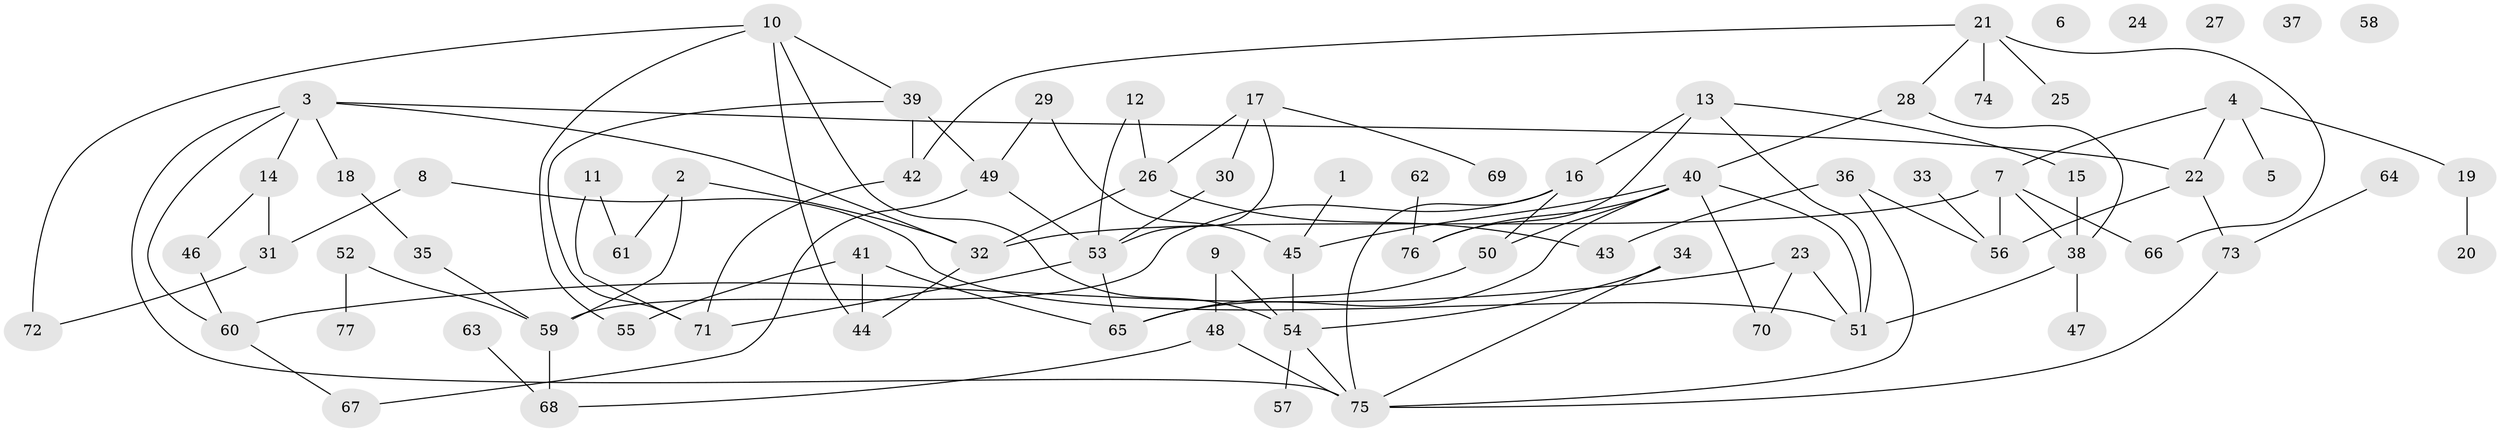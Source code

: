 // coarse degree distribution, {3: 0.19230769230769232, 5: 0.15384615384615385, 1: 0.15384615384615385, 7: 0.07692307692307693, 4: 0.2692307692307692, 2: 0.11538461538461539, 13: 0.038461538461538464}
// Generated by graph-tools (version 1.1) at 2025/35/03/04/25 23:35:55]
// undirected, 77 vertices, 107 edges
graph export_dot {
  node [color=gray90,style=filled];
  1;
  2;
  3;
  4;
  5;
  6;
  7;
  8;
  9;
  10;
  11;
  12;
  13;
  14;
  15;
  16;
  17;
  18;
  19;
  20;
  21;
  22;
  23;
  24;
  25;
  26;
  27;
  28;
  29;
  30;
  31;
  32;
  33;
  34;
  35;
  36;
  37;
  38;
  39;
  40;
  41;
  42;
  43;
  44;
  45;
  46;
  47;
  48;
  49;
  50;
  51;
  52;
  53;
  54;
  55;
  56;
  57;
  58;
  59;
  60;
  61;
  62;
  63;
  64;
  65;
  66;
  67;
  68;
  69;
  70;
  71;
  72;
  73;
  74;
  75;
  76;
  77;
  1 -- 45;
  2 -- 32;
  2 -- 59;
  2 -- 61;
  3 -- 14;
  3 -- 18;
  3 -- 22;
  3 -- 32;
  3 -- 60;
  3 -- 75;
  4 -- 5;
  4 -- 7;
  4 -- 19;
  4 -- 22;
  7 -- 32;
  7 -- 38;
  7 -- 56;
  7 -- 66;
  8 -- 31;
  8 -- 51;
  9 -- 48;
  9 -- 54;
  10 -- 39;
  10 -- 44;
  10 -- 54;
  10 -- 55;
  10 -- 72;
  11 -- 61;
  11 -- 71;
  12 -- 26;
  12 -- 53;
  13 -- 15;
  13 -- 16;
  13 -- 51;
  13 -- 76;
  14 -- 31;
  14 -- 46;
  15 -- 38;
  16 -- 50;
  16 -- 59;
  16 -- 75;
  17 -- 26;
  17 -- 30;
  17 -- 53;
  17 -- 69;
  18 -- 35;
  19 -- 20;
  21 -- 25;
  21 -- 28;
  21 -- 42;
  21 -- 66;
  21 -- 74;
  22 -- 56;
  22 -- 73;
  23 -- 51;
  23 -- 60;
  23 -- 70;
  26 -- 32;
  26 -- 43;
  28 -- 38;
  28 -- 40;
  29 -- 45;
  29 -- 49;
  30 -- 53;
  31 -- 72;
  32 -- 44;
  33 -- 56;
  34 -- 54;
  34 -- 75;
  35 -- 59;
  36 -- 43;
  36 -- 56;
  36 -- 75;
  38 -- 47;
  38 -- 51;
  39 -- 42;
  39 -- 49;
  39 -- 71;
  40 -- 45;
  40 -- 50;
  40 -- 51;
  40 -- 65;
  40 -- 70;
  40 -- 76;
  41 -- 44;
  41 -- 55;
  41 -- 65;
  42 -- 71;
  45 -- 54;
  46 -- 60;
  48 -- 68;
  48 -- 75;
  49 -- 53;
  49 -- 67;
  50 -- 65;
  52 -- 59;
  52 -- 77;
  53 -- 65;
  53 -- 71;
  54 -- 57;
  54 -- 75;
  59 -- 68;
  60 -- 67;
  62 -- 76;
  63 -- 68;
  64 -- 73;
  73 -- 75;
}
